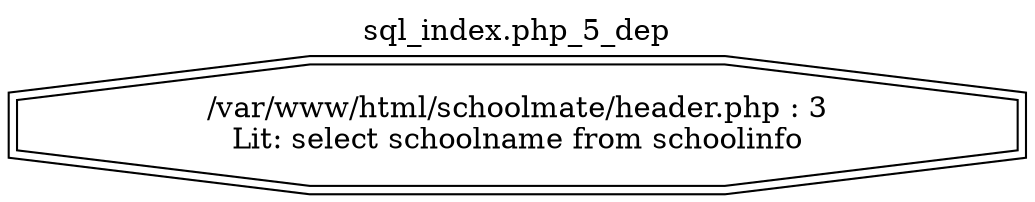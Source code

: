 digraph cfg {
  label="sql_index.php_5_dep";
  labelloc=t;
  n1 [shape=doubleoctagon, label="/var/www/html/schoolmate/header.php : 3\nLit: select schoolname from schoolinfo\n"];
}
